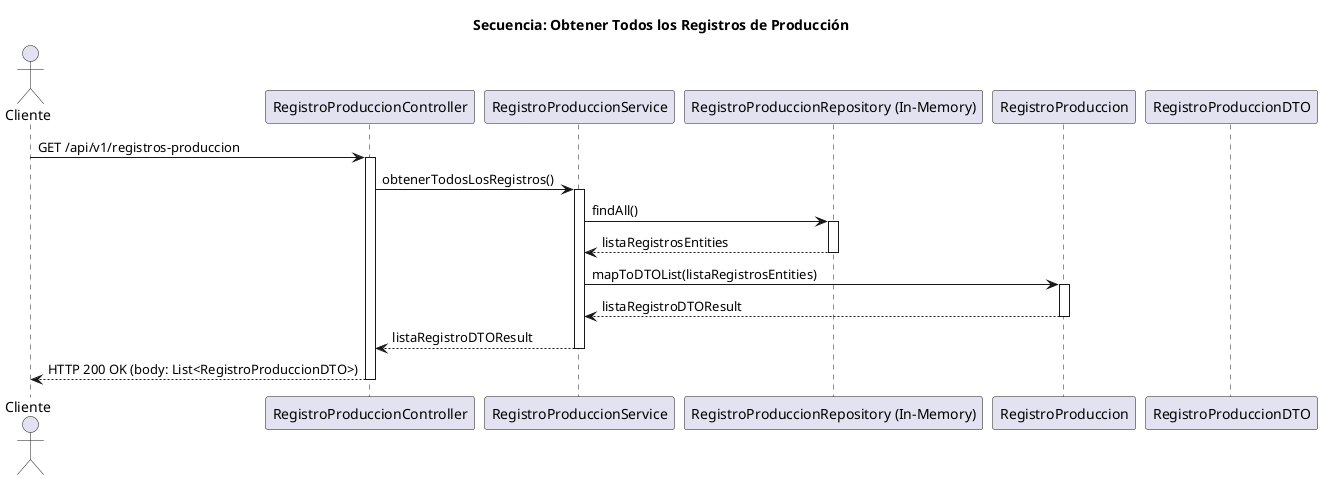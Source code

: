 @startuml sequence_registro_produccion_obtener_todos
title Secuencia: Obtener Todos los Registros de Producción

actor Cliente as User
participant "RegistroProduccionController" as Ctrl
participant "RegistroProduccionService" as Srv
participant "RegistroProduccionRepository (In-Memory)" as Repo
participant "RegistroProduccion" as Model
participant "RegistroProduccionDTO" as DTO

User -> Ctrl : GET /api/v1/registros-produccion
activate Ctrl
Ctrl -> Srv : obtenerTodosLosRegistros()
activate Srv
Srv -> Repo : findAll()
activate Repo
Repo --> Srv : listaRegistrosEntities
deactivate Repo
Srv -> Model : mapToDTOList(listaRegistrosEntities)
activate Model
Model --> Srv : listaRegistroDTOResult
deactivate Model
Srv --> Ctrl : listaRegistroDTOResult
deactivate Srv
Ctrl --> User : HTTP 200 OK (body: List<RegistroProduccionDTO>)
deactivate Ctrl

@enduml
